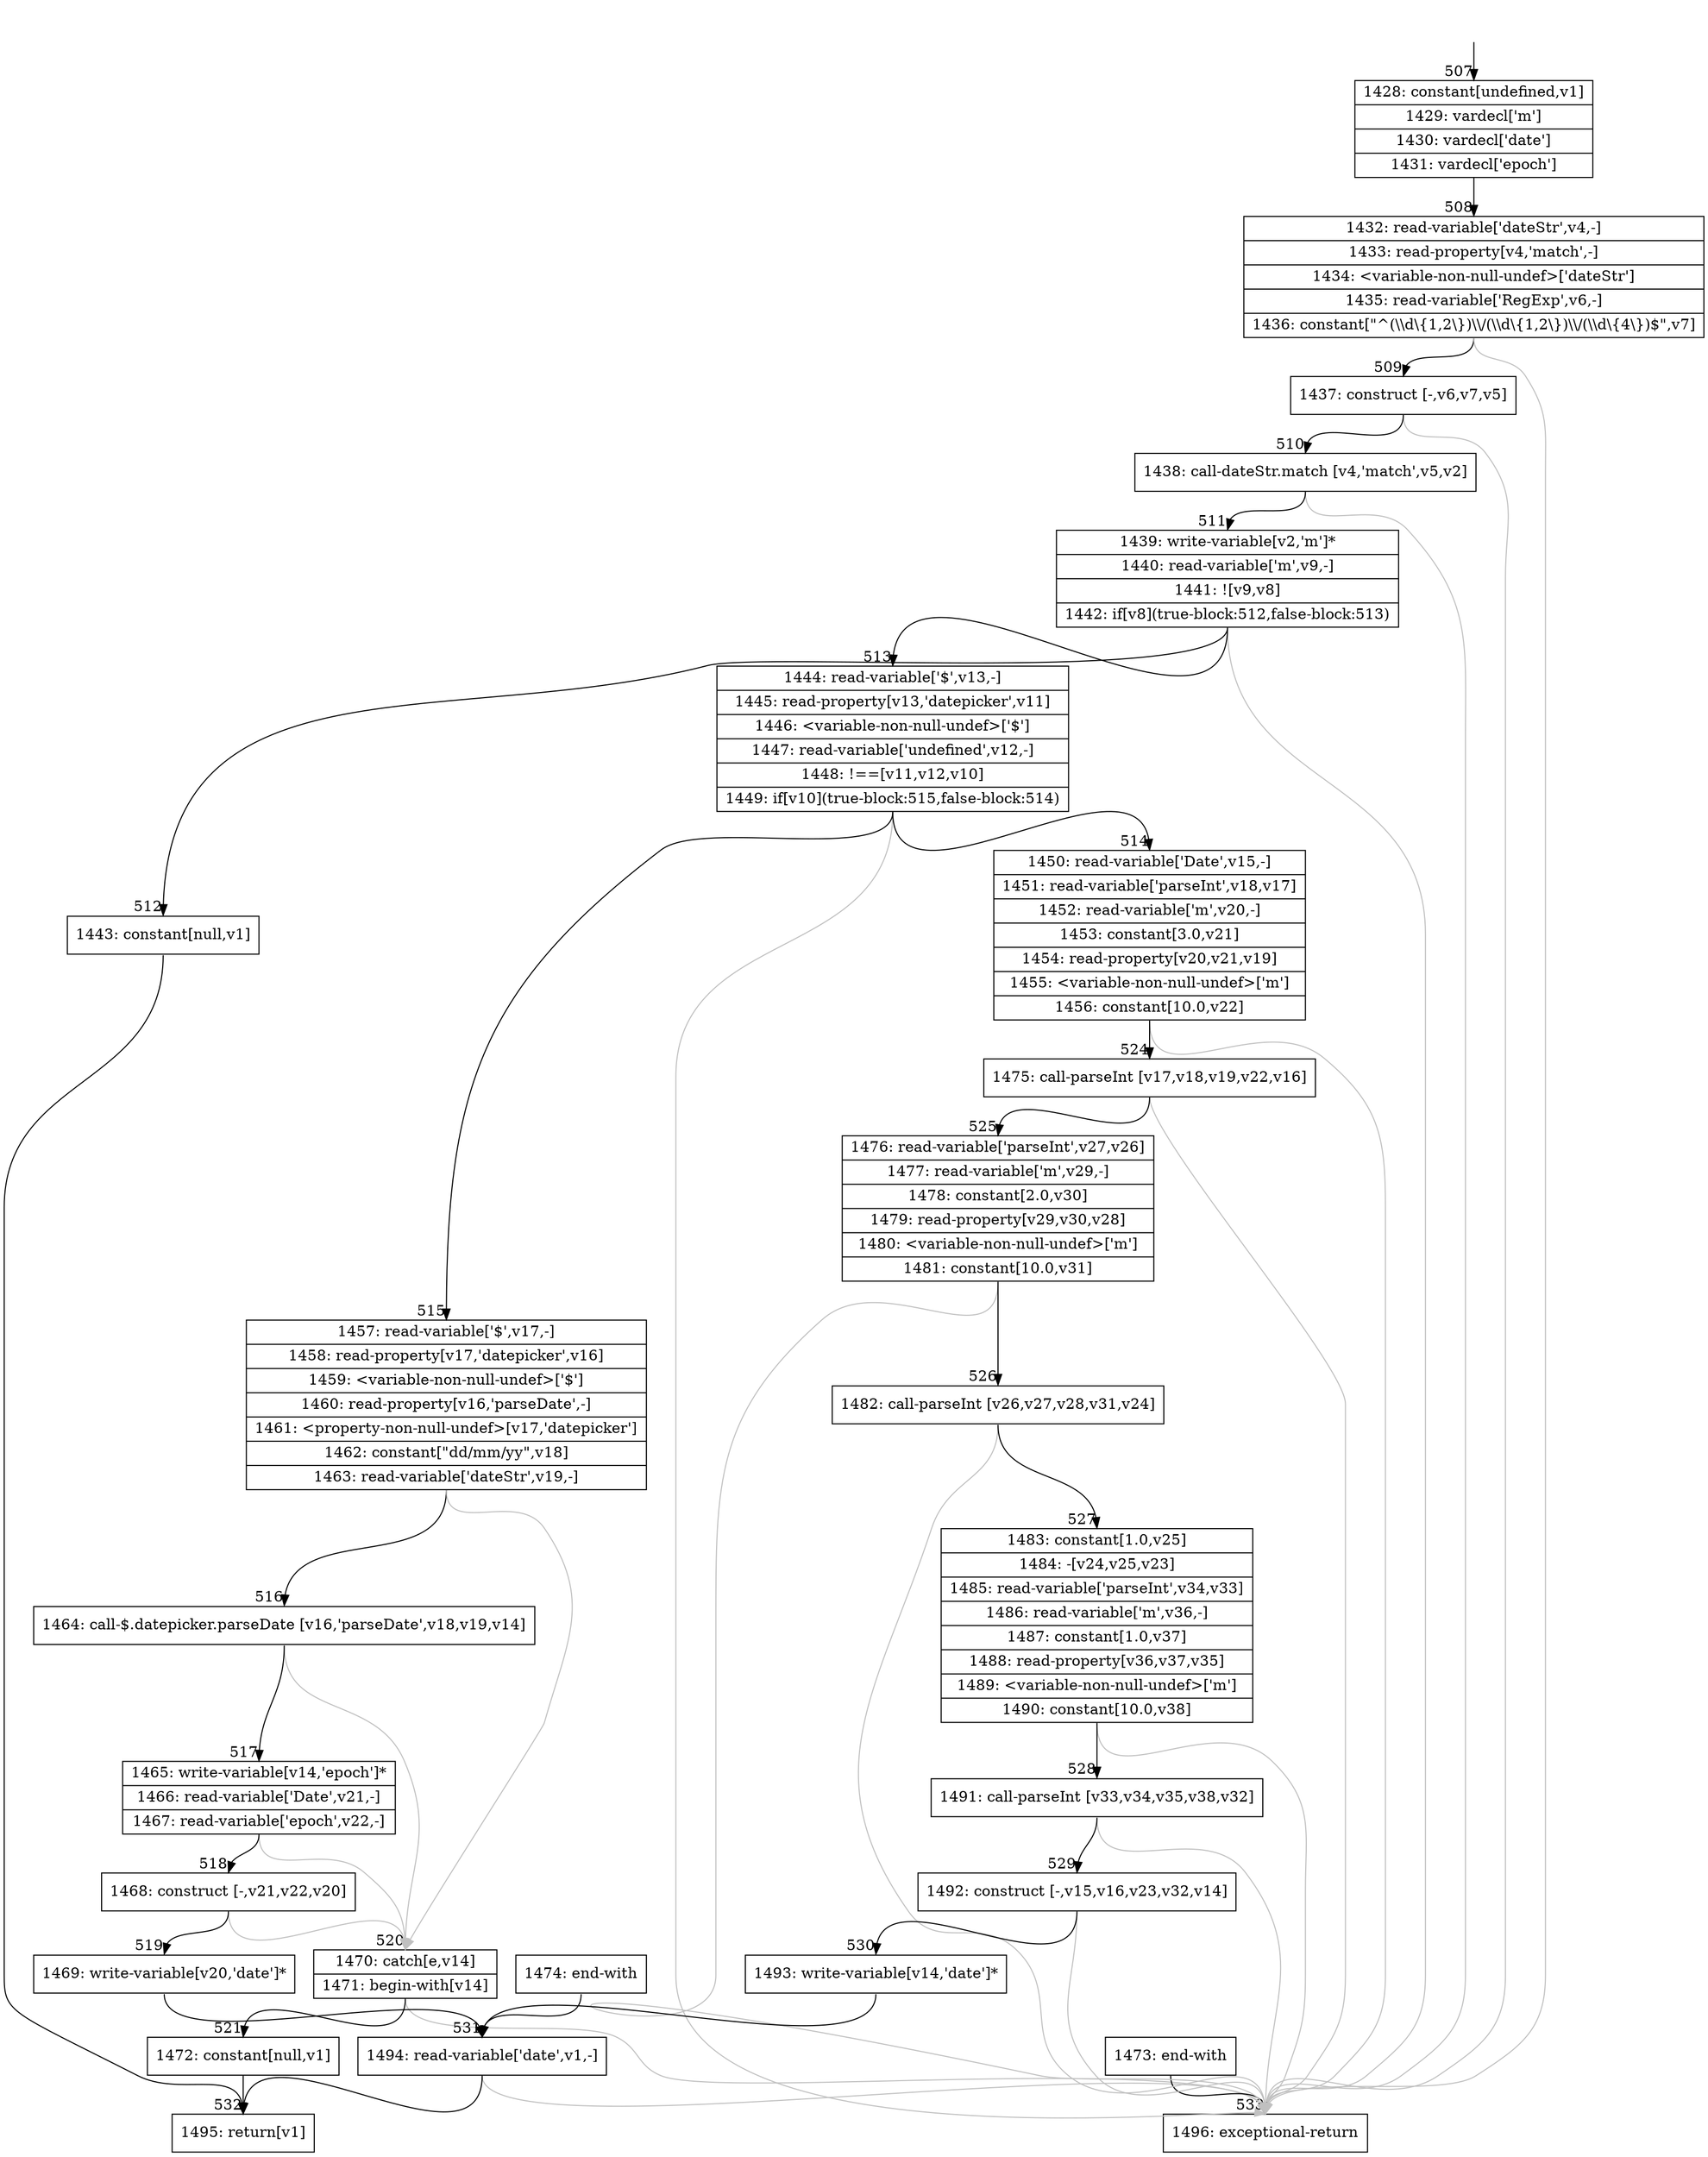 digraph {
rankdir="TD"
BB_entry53[shape=none,label=""];
BB_entry53 -> BB507 [tailport=s, headport=n, headlabel="    507"]
BB507 [shape=record label="{1428: constant[undefined,v1]|1429: vardecl['m']|1430: vardecl['date']|1431: vardecl['epoch']}" ] 
BB507 -> BB508 [tailport=s, headport=n, headlabel="      508"]
BB508 [shape=record label="{1432: read-variable['dateStr',v4,-]|1433: read-property[v4,'match',-]|1434: \<variable-non-null-undef\>['dateStr']|1435: read-variable['RegExp',v6,-]|1436: constant[\"^(\\\\d\\\{1,2\\\})\\\\/(\\\\d\\\{1,2\\\})\\\\/(\\\\d\\\{4\\\})$\",v7]}" ] 
BB508 -> BB509 [tailport=s, headport=n, headlabel="      509"]
BB508 -> BB533 [tailport=s, headport=n, color=gray, headlabel="      533"]
BB509 [shape=record label="{1437: construct [-,v6,v7,v5]}" ] 
BB509 -> BB510 [tailport=s, headport=n, headlabel="      510"]
BB509 -> BB533 [tailport=s, headport=n, color=gray]
BB510 [shape=record label="{1438: call-dateStr.match [v4,'match',v5,v2]}" ] 
BB510 -> BB511 [tailport=s, headport=n, headlabel="      511"]
BB510 -> BB533 [tailport=s, headport=n, color=gray]
BB511 [shape=record label="{1439: write-variable[v2,'m']*|1440: read-variable['m',v9,-]|1441: ![v9,v8]|1442: if[v8](true-block:512,false-block:513)}" ] 
BB511 -> BB512 [tailport=s, headport=n, headlabel="      512"]
BB511 -> BB513 [tailport=s, headport=n, headlabel="      513"]
BB511 -> BB533 [tailport=s, headport=n, color=gray]
BB512 [shape=record label="{1443: constant[null,v1]}" ] 
BB512 -> BB532 [tailport=s, headport=n, headlabel="      532"]
BB513 [shape=record label="{1444: read-variable['$',v13,-]|1445: read-property[v13,'datepicker',v11]|1446: \<variable-non-null-undef\>['$']|1447: read-variable['undefined',v12,-]|1448: !==[v11,v12,v10]|1449: if[v10](true-block:515,false-block:514)}" ] 
BB513 -> BB515 [tailport=s, headport=n, headlabel="      515"]
BB513 -> BB514 [tailport=s, headport=n, headlabel="      514"]
BB513 -> BB533 [tailport=s, headport=n, color=gray]
BB514 [shape=record label="{1450: read-variable['Date',v15,-]|1451: read-variable['parseInt',v18,v17]|1452: read-variable['m',v20,-]|1453: constant[3.0,v21]|1454: read-property[v20,v21,v19]|1455: \<variable-non-null-undef\>['m']|1456: constant[10.0,v22]}" ] 
BB514 -> BB524 [tailport=s, headport=n, headlabel="      524"]
BB514 -> BB533 [tailport=s, headport=n, color=gray]
BB515 [shape=record label="{1457: read-variable['$',v17,-]|1458: read-property[v17,'datepicker',v16]|1459: \<variable-non-null-undef\>['$']|1460: read-property[v16,'parseDate',-]|1461: \<property-non-null-undef\>[v17,'datepicker']|1462: constant[\"dd/mm/yy\",v18]|1463: read-variable['dateStr',v19,-]}" ] 
BB515 -> BB516 [tailport=s, headport=n, headlabel="      516"]
BB515 -> BB520 [tailport=s, headport=n, color=gray, headlabel="      520"]
BB516 [shape=record label="{1464: call-$.datepicker.parseDate [v16,'parseDate',v18,v19,v14]}" ] 
BB516 -> BB517 [tailport=s, headport=n, headlabel="      517"]
BB516 -> BB520 [tailport=s, headport=n, color=gray]
BB517 [shape=record label="{1465: write-variable[v14,'epoch']*|1466: read-variable['Date',v21,-]|1467: read-variable['epoch',v22,-]}" ] 
BB517 -> BB518 [tailport=s, headport=n, headlabel="      518"]
BB517 -> BB520 [tailport=s, headport=n, color=gray]
BB518 [shape=record label="{1468: construct [-,v21,v22,v20]}" ] 
BB518 -> BB519 [tailport=s, headport=n, headlabel="      519"]
BB518 -> BB520 [tailport=s, headport=n, color=gray]
BB519 [shape=record label="{1469: write-variable[v20,'date']*}" ] 
BB519 -> BB531 [tailport=s, headport=n, headlabel="      531"]
BB520 [shape=record label="{1470: catch[e,v14]|1471: begin-with[v14]}" ] 
BB520 -> BB521 [tailport=s, headport=n, headlabel="      521"]
BB520 -> BB533 [tailport=s, headport=n, color=gray]
BB521 [shape=record label="{1472: constant[null,v1]}" ] 
BB521 -> BB532 [tailport=s, headport=n]
BB522 [shape=record label="{1473: end-with}" ] 
BB522 -> BB533 [tailport=s, headport=n]
BB523 [shape=record label="{1474: end-with}" ] 
BB523 -> BB531 [tailport=s, headport=n]
BB524 [shape=record label="{1475: call-parseInt [v17,v18,v19,v22,v16]}" ] 
BB524 -> BB525 [tailport=s, headport=n, headlabel="      525"]
BB524 -> BB533 [tailport=s, headport=n, color=gray]
BB525 [shape=record label="{1476: read-variable['parseInt',v27,v26]|1477: read-variable['m',v29,-]|1478: constant[2.0,v30]|1479: read-property[v29,v30,v28]|1480: \<variable-non-null-undef\>['m']|1481: constant[10.0,v31]}" ] 
BB525 -> BB526 [tailport=s, headport=n, headlabel="      526"]
BB525 -> BB533 [tailport=s, headport=n, color=gray]
BB526 [shape=record label="{1482: call-parseInt [v26,v27,v28,v31,v24]}" ] 
BB526 -> BB527 [tailport=s, headport=n, headlabel="      527"]
BB526 -> BB533 [tailport=s, headport=n, color=gray]
BB527 [shape=record label="{1483: constant[1.0,v25]|1484: -[v24,v25,v23]|1485: read-variable['parseInt',v34,v33]|1486: read-variable['m',v36,-]|1487: constant[1.0,v37]|1488: read-property[v36,v37,v35]|1489: \<variable-non-null-undef\>['m']|1490: constant[10.0,v38]}" ] 
BB527 -> BB528 [tailport=s, headport=n, headlabel="      528"]
BB527 -> BB533 [tailport=s, headport=n, color=gray]
BB528 [shape=record label="{1491: call-parseInt [v33,v34,v35,v38,v32]}" ] 
BB528 -> BB529 [tailport=s, headport=n, headlabel="      529"]
BB528 -> BB533 [tailport=s, headport=n, color=gray]
BB529 [shape=record label="{1492: construct [-,v15,v16,v23,v32,v14]}" ] 
BB529 -> BB530 [tailport=s, headport=n, headlabel="      530"]
BB529 -> BB533 [tailport=s, headport=n, color=gray]
BB530 [shape=record label="{1493: write-variable[v14,'date']*}" ] 
BB530 -> BB531 [tailport=s, headport=n]
BB531 [shape=record label="{1494: read-variable['date',v1,-]}" ] 
BB531 -> BB532 [tailport=s, headport=n]
BB531 -> BB533 [tailport=s, headport=n, color=gray]
BB532 [shape=record label="{1495: return[v1]}" ] 
BB533 [shape=record label="{1496: exceptional-return}" ] 
//#$~ 421
}
